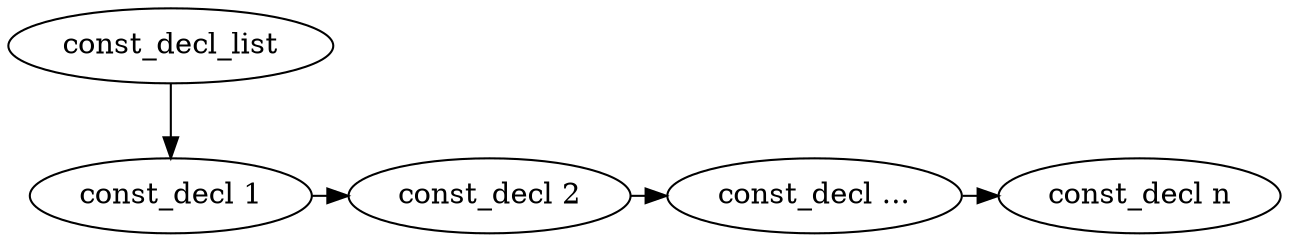 digraph {
	rankdir="TB";
	const_decl_list;
	subgraph {
		rank="same";
		const_decl_1 [label="const_decl 1"];
		const_decl_2 [label="const_decl 2"];
		const_decl_p [label="const_decl ..."];
		const_decl_n [label="const_decl n"];
		
		const_decl_1 -> const_decl_2 -> const_decl_p -> const_decl_n;
	}
	
	const_decl_list -> const_decl_1;
}